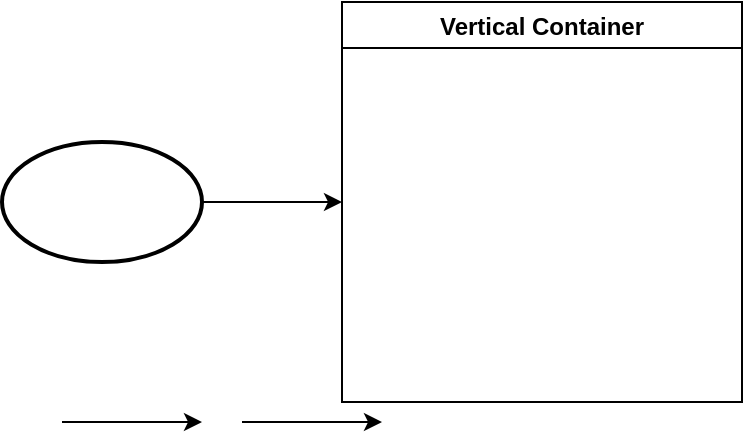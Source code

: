 <mxfile version="14.6.12" type="github">
  <diagram id="TAQXc-Cmeh3G2Ub8K0Tv" name="Page-1">
    <mxGraphModel dx="538" dy="519" grid="1" gridSize="10" guides="1" tooltips="1" connect="1" arrows="1" fold="1" page="1" pageScale="1" pageWidth="850" pageHeight="1100" math="0" shadow="0">
      <root>
        <mxCell id="0" />
        <mxCell id="1" parent="0" />
        <object label="" id="YFrlkmjda54aX7A0Ebi0-1">
          <mxCell style="strokeWidth=2;html=1;shape=mxgraph.flowchart.start_1;whiteSpace=wrap;" vertex="1" parent="1">
            <mxGeometry x="80" y="90" width="100" height="60" as="geometry" />
          </mxCell>
        </object>
        <mxCell id="YFrlkmjda54aX7A0Ebi0-2" value="" style="endArrow=classic;html=1;" edge="1" parent="1">
          <mxGeometry width="50" height="50" relative="1" as="geometry">
            <mxPoint x="180" y="120" as="sourcePoint" />
            <mxPoint x="250" y="120" as="targetPoint" />
            <Array as="points" />
          </mxGeometry>
        </mxCell>
        <mxCell id="YFrlkmjda54aX7A0Ebi0-3" value="" style="endArrow=classic;html=1;" edge="1" parent="1">
          <mxGeometry width="50" height="50" relative="1" as="geometry">
            <mxPoint x="200" y="230" as="sourcePoint" />
            <mxPoint x="270" y="230" as="targetPoint" />
            <Array as="points" />
          </mxGeometry>
        </mxCell>
        <mxCell id="YFrlkmjda54aX7A0Ebi0-4" value="" style="endArrow=classic;html=1;" edge="1" parent="1">
          <mxGeometry width="50" height="50" relative="1" as="geometry">
            <mxPoint x="110" y="230" as="sourcePoint" />
            <mxPoint x="180" y="230" as="targetPoint" />
            <Array as="points" />
          </mxGeometry>
        </mxCell>
        <object label="Vertical Container" login="" id="YFrlkmjda54aX7A0Ebi0-6">
          <mxCell style="swimlane;" vertex="1" parent="1">
            <mxGeometry x="250" y="20" width="200" height="200" as="geometry" />
          </mxCell>
        </object>
      </root>
    </mxGraphModel>
  </diagram>
</mxfile>
